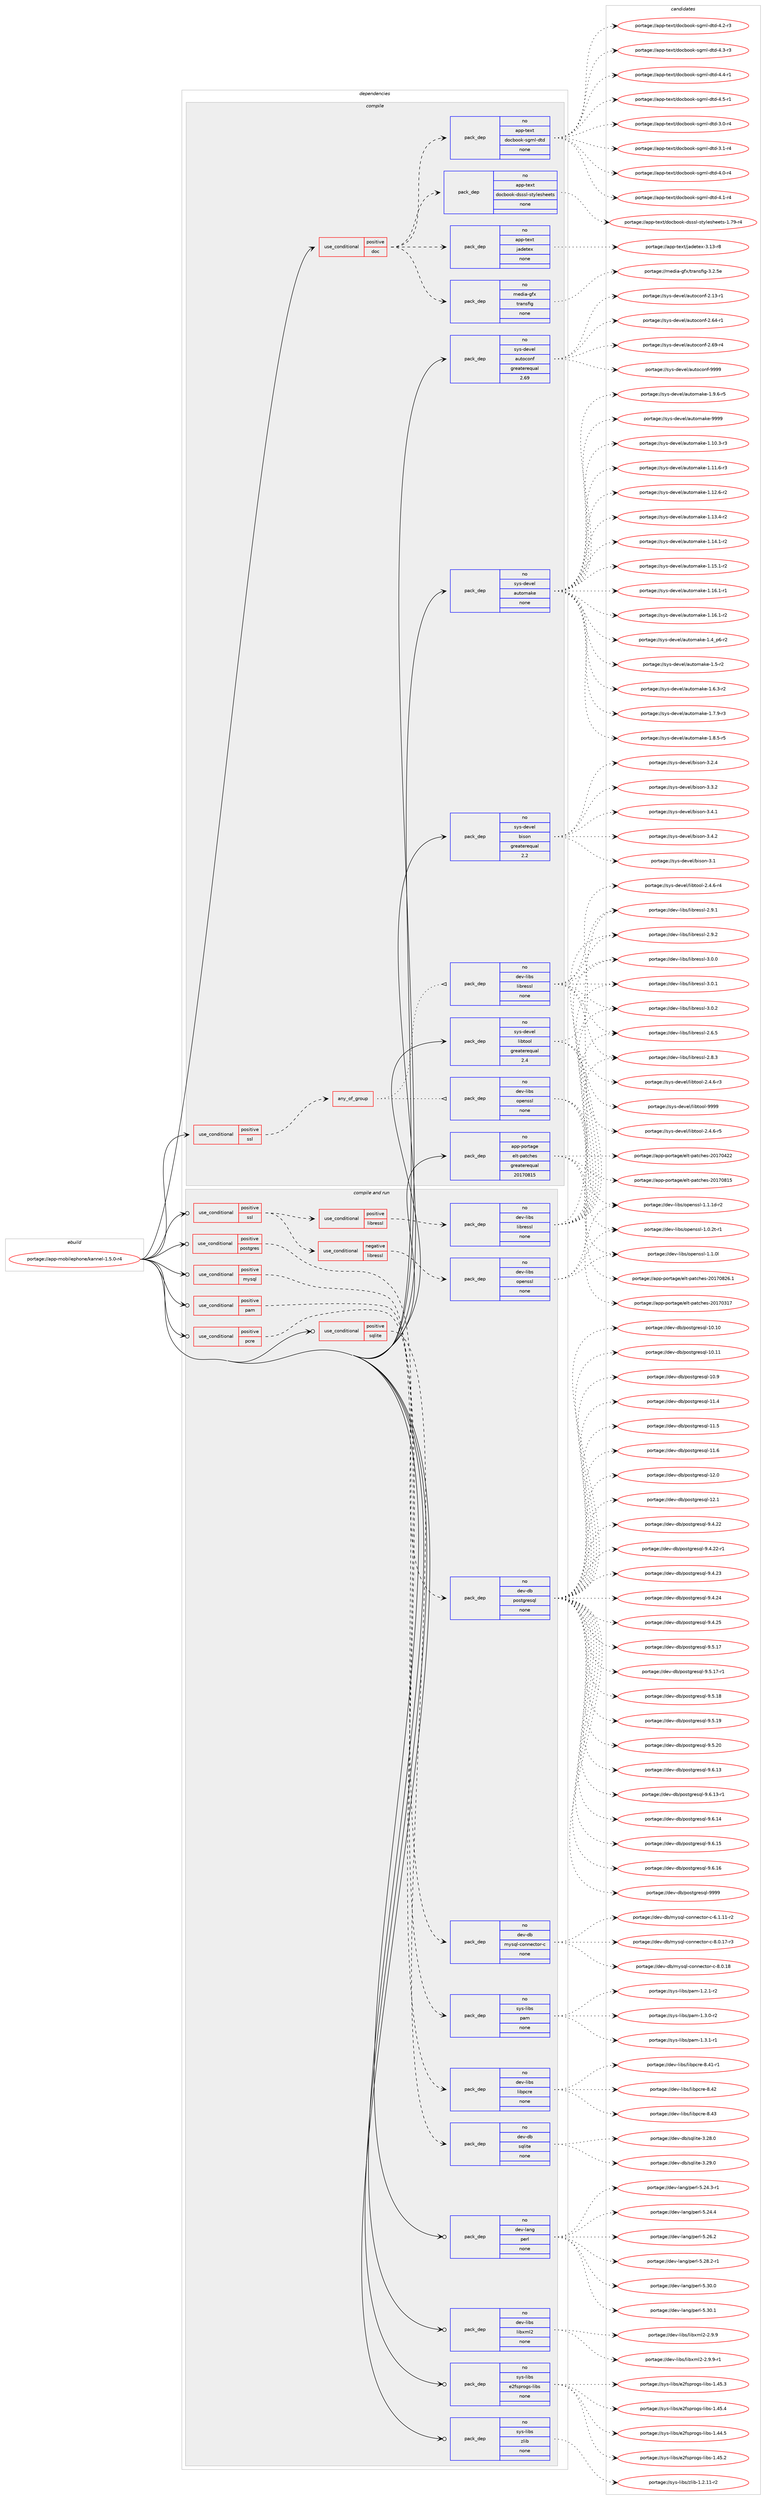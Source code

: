 digraph prolog {

# *************
# Graph options
# *************

newrank=true;
concentrate=true;
compound=true;
graph [rankdir=LR,fontname=Helvetica,fontsize=10,ranksep=1.5];#, ranksep=2.5, nodesep=0.2];
edge  [arrowhead=vee];
node  [fontname=Helvetica,fontsize=10];

# **********
# The ebuild
# **********

subgraph cluster_leftcol {
color=gray;
rank=same;
label=<<i>ebuild</i>>;
id [label="portage://app-mobilephone/kannel-1.5.0-r4", color=red, width=4, href="../app-mobilephone/kannel-1.5.0-r4.svg"];
}

# ****************
# The dependencies
# ****************

subgraph cluster_midcol {
color=gray;
label=<<i>dependencies</i>>;
subgraph cluster_compile {
fillcolor="#eeeeee";
style=filled;
label=<<i>compile</i>>;
subgraph cond9267 {
dependency37026 [label=<<TABLE BORDER="0" CELLBORDER="1" CELLSPACING="0" CELLPADDING="4"><TR><TD ROWSPAN="3" CELLPADDING="10">use_conditional</TD></TR><TR><TD>positive</TD></TR><TR><TD>doc</TD></TR></TABLE>>, shape=none, color=red];
subgraph pack27138 {
dependency37027 [label=<<TABLE BORDER="0" CELLBORDER="1" CELLSPACING="0" CELLPADDING="4" WIDTH="220"><TR><TD ROWSPAN="6" CELLPADDING="30">pack_dep</TD></TR><TR><TD WIDTH="110">no</TD></TR><TR><TD>media-gfx</TD></TR><TR><TD>transfig</TD></TR><TR><TD>none</TD></TR><TR><TD></TD></TR></TABLE>>, shape=none, color=blue];
}
dependency37026:e -> dependency37027:w [weight=20,style="dashed",arrowhead="vee"];
subgraph pack27139 {
dependency37028 [label=<<TABLE BORDER="0" CELLBORDER="1" CELLSPACING="0" CELLPADDING="4" WIDTH="220"><TR><TD ROWSPAN="6" CELLPADDING="30">pack_dep</TD></TR><TR><TD WIDTH="110">no</TD></TR><TR><TD>app-text</TD></TR><TR><TD>jadetex</TD></TR><TR><TD>none</TD></TR><TR><TD></TD></TR></TABLE>>, shape=none, color=blue];
}
dependency37026:e -> dependency37028:w [weight=20,style="dashed",arrowhead="vee"];
subgraph pack27140 {
dependency37029 [label=<<TABLE BORDER="0" CELLBORDER="1" CELLSPACING="0" CELLPADDING="4" WIDTH="220"><TR><TD ROWSPAN="6" CELLPADDING="30">pack_dep</TD></TR><TR><TD WIDTH="110">no</TD></TR><TR><TD>app-text</TD></TR><TR><TD>docbook-dsssl-stylesheets</TD></TR><TR><TD>none</TD></TR><TR><TD></TD></TR></TABLE>>, shape=none, color=blue];
}
dependency37026:e -> dependency37029:w [weight=20,style="dashed",arrowhead="vee"];
subgraph pack27141 {
dependency37030 [label=<<TABLE BORDER="0" CELLBORDER="1" CELLSPACING="0" CELLPADDING="4" WIDTH="220"><TR><TD ROWSPAN="6" CELLPADDING="30">pack_dep</TD></TR><TR><TD WIDTH="110">no</TD></TR><TR><TD>app-text</TD></TR><TR><TD>docbook-sgml-dtd</TD></TR><TR><TD>none</TD></TR><TR><TD></TD></TR></TABLE>>, shape=none, color=blue];
}
dependency37026:e -> dependency37030:w [weight=20,style="dashed",arrowhead="vee"];
}
id:e -> dependency37026:w [weight=20,style="solid",arrowhead="vee"];
subgraph cond9268 {
dependency37031 [label=<<TABLE BORDER="0" CELLBORDER="1" CELLSPACING="0" CELLPADDING="4"><TR><TD ROWSPAN="3" CELLPADDING="10">use_conditional</TD></TR><TR><TD>positive</TD></TR><TR><TD>ssl</TD></TR></TABLE>>, shape=none, color=red];
subgraph any605 {
dependency37032 [label=<<TABLE BORDER="0" CELLBORDER="1" CELLSPACING="0" CELLPADDING="4"><TR><TD CELLPADDING="10">any_of_group</TD></TR></TABLE>>, shape=none, color=red];subgraph pack27142 {
dependency37033 [label=<<TABLE BORDER="0" CELLBORDER="1" CELLSPACING="0" CELLPADDING="4" WIDTH="220"><TR><TD ROWSPAN="6" CELLPADDING="30">pack_dep</TD></TR><TR><TD WIDTH="110">no</TD></TR><TR><TD>dev-libs</TD></TR><TR><TD>openssl</TD></TR><TR><TD>none</TD></TR><TR><TD></TD></TR></TABLE>>, shape=none, color=blue];
}
dependency37032:e -> dependency37033:w [weight=20,style="dotted",arrowhead="oinv"];
subgraph pack27143 {
dependency37034 [label=<<TABLE BORDER="0" CELLBORDER="1" CELLSPACING="0" CELLPADDING="4" WIDTH="220"><TR><TD ROWSPAN="6" CELLPADDING="30">pack_dep</TD></TR><TR><TD WIDTH="110">no</TD></TR><TR><TD>dev-libs</TD></TR><TR><TD>libressl</TD></TR><TR><TD>none</TD></TR><TR><TD></TD></TR></TABLE>>, shape=none, color=blue];
}
dependency37032:e -> dependency37034:w [weight=20,style="dotted",arrowhead="oinv"];
}
dependency37031:e -> dependency37032:w [weight=20,style="dashed",arrowhead="vee"];
}
id:e -> dependency37031:w [weight=20,style="solid",arrowhead="vee"];
subgraph pack27144 {
dependency37035 [label=<<TABLE BORDER="0" CELLBORDER="1" CELLSPACING="0" CELLPADDING="4" WIDTH="220"><TR><TD ROWSPAN="6" CELLPADDING="30">pack_dep</TD></TR><TR><TD WIDTH="110">no</TD></TR><TR><TD>app-portage</TD></TR><TR><TD>elt-patches</TD></TR><TR><TD>greaterequal</TD></TR><TR><TD>20170815</TD></TR></TABLE>>, shape=none, color=blue];
}
id:e -> dependency37035:w [weight=20,style="solid",arrowhead="vee"];
subgraph pack27145 {
dependency37036 [label=<<TABLE BORDER="0" CELLBORDER="1" CELLSPACING="0" CELLPADDING="4" WIDTH="220"><TR><TD ROWSPAN="6" CELLPADDING="30">pack_dep</TD></TR><TR><TD WIDTH="110">no</TD></TR><TR><TD>sys-devel</TD></TR><TR><TD>autoconf</TD></TR><TR><TD>greaterequal</TD></TR><TR><TD>2.69</TD></TR></TABLE>>, shape=none, color=blue];
}
id:e -> dependency37036:w [weight=20,style="solid",arrowhead="vee"];
subgraph pack27146 {
dependency37037 [label=<<TABLE BORDER="0" CELLBORDER="1" CELLSPACING="0" CELLPADDING="4" WIDTH="220"><TR><TD ROWSPAN="6" CELLPADDING="30">pack_dep</TD></TR><TR><TD WIDTH="110">no</TD></TR><TR><TD>sys-devel</TD></TR><TR><TD>automake</TD></TR><TR><TD>none</TD></TR><TR><TD></TD></TR></TABLE>>, shape=none, color=blue];
}
id:e -> dependency37037:w [weight=20,style="solid",arrowhead="vee"];
subgraph pack27147 {
dependency37038 [label=<<TABLE BORDER="0" CELLBORDER="1" CELLSPACING="0" CELLPADDING="4" WIDTH="220"><TR><TD ROWSPAN="6" CELLPADDING="30">pack_dep</TD></TR><TR><TD WIDTH="110">no</TD></TR><TR><TD>sys-devel</TD></TR><TR><TD>bison</TD></TR><TR><TD>greaterequal</TD></TR><TR><TD>2.2</TD></TR></TABLE>>, shape=none, color=blue];
}
id:e -> dependency37038:w [weight=20,style="solid",arrowhead="vee"];
subgraph pack27148 {
dependency37039 [label=<<TABLE BORDER="0" CELLBORDER="1" CELLSPACING="0" CELLPADDING="4" WIDTH="220"><TR><TD ROWSPAN="6" CELLPADDING="30">pack_dep</TD></TR><TR><TD WIDTH="110">no</TD></TR><TR><TD>sys-devel</TD></TR><TR><TD>libtool</TD></TR><TR><TD>greaterequal</TD></TR><TR><TD>2.4</TD></TR></TABLE>>, shape=none, color=blue];
}
id:e -> dependency37039:w [weight=20,style="solid",arrowhead="vee"];
}
subgraph cluster_compileandrun {
fillcolor="#eeeeee";
style=filled;
label=<<i>compile and run</i>>;
subgraph cond9269 {
dependency37040 [label=<<TABLE BORDER="0" CELLBORDER="1" CELLSPACING="0" CELLPADDING="4"><TR><TD ROWSPAN="3" CELLPADDING="10">use_conditional</TD></TR><TR><TD>positive</TD></TR><TR><TD>mysql</TD></TR></TABLE>>, shape=none, color=red];
subgraph pack27149 {
dependency37041 [label=<<TABLE BORDER="0" CELLBORDER="1" CELLSPACING="0" CELLPADDING="4" WIDTH="220"><TR><TD ROWSPAN="6" CELLPADDING="30">pack_dep</TD></TR><TR><TD WIDTH="110">no</TD></TR><TR><TD>dev-db</TD></TR><TR><TD>mysql-connector-c</TD></TR><TR><TD>none</TD></TR><TR><TD></TD></TR></TABLE>>, shape=none, color=blue];
}
dependency37040:e -> dependency37041:w [weight=20,style="dashed",arrowhead="vee"];
}
id:e -> dependency37040:w [weight=20,style="solid",arrowhead="odotvee"];
subgraph cond9270 {
dependency37042 [label=<<TABLE BORDER="0" CELLBORDER="1" CELLSPACING="0" CELLPADDING="4"><TR><TD ROWSPAN="3" CELLPADDING="10">use_conditional</TD></TR><TR><TD>positive</TD></TR><TR><TD>pam</TD></TR></TABLE>>, shape=none, color=red];
subgraph pack27150 {
dependency37043 [label=<<TABLE BORDER="0" CELLBORDER="1" CELLSPACING="0" CELLPADDING="4" WIDTH="220"><TR><TD ROWSPAN="6" CELLPADDING="30">pack_dep</TD></TR><TR><TD WIDTH="110">no</TD></TR><TR><TD>sys-libs</TD></TR><TR><TD>pam</TD></TR><TR><TD>none</TD></TR><TR><TD></TD></TR></TABLE>>, shape=none, color=blue];
}
dependency37042:e -> dependency37043:w [weight=20,style="dashed",arrowhead="vee"];
}
id:e -> dependency37042:w [weight=20,style="solid",arrowhead="odotvee"];
subgraph cond9271 {
dependency37044 [label=<<TABLE BORDER="0" CELLBORDER="1" CELLSPACING="0" CELLPADDING="4"><TR><TD ROWSPAN="3" CELLPADDING="10">use_conditional</TD></TR><TR><TD>positive</TD></TR><TR><TD>pcre</TD></TR></TABLE>>, shape=none, color=red];
subgraph pack27151 {
dependency37045 [label=<<TABLE BORDER="0" CELLBORDER="1" CELLSPACING="0" CELLPADDING="4" WIDTH="220"><TR><TD ROWSPAN="6" CELLPADDING="30">pack_dep</TD></TR><TR><TD WIDTH="110">no</TD></TR><TR><TD>dev-libs</TD></TR><TR><TD>libpcre</TD></TR><TR><TD>none</TD></TR><TR><TD></TD></TR></TABLE>>, shape=none, color=blue];
}
dependency37044:e -> dependency37045:w [weight=20,style="dashed",arrowhead="vee"];
}
id:e -> dependency37044:w [weight=20,style="solid",arrowhead="odotvee"];
subgraph cond9272 {
dependency37046 [label=<<TABLE BORDER="0" CELLBORDER="1" CELLSPACING="0" CELLPADDING="4"><TR><TD ROWSPAN="3" CELLPADDING="10">use_conditional</TD></TR><TR><TD>positive</TD></TR><TR><TD>postgres</TD></TR></TABLE>>, shape=none, color=red];
subgraph pack27152 {
dependency37047 [label=<<TABLE BORDER="0" CELLBORDER="1" CELLSPACING="0" CELLPADDING="4" WIDTH="220"><TR><TD ROWSPAN="6" CELLPADDING="30">pack_dep</TD></TR><TR><TD WIDTH="110">no</TD></TR><TR><TD>dev-db</TD></TR><TR><TD>postgresql</TD></TR><TR><TD>none</TD></TR><TR><TD></TD></TR></TABLE>>, shape=none, color=blue];
}
dependency37046:e -> dependency37047:w [weight=20,style="dashed",arrowhead="vee"];
}
id:e -> dependency37046:w [weight=20,style="solid",arrowhead="odotvee"];
subgraph cond9273 {
dependency37048 [label=<<TABLE BORDER="0" CELLBORDER="1" CELLSPACING="0" CELLPADDING="4"><TR><TD ROWSPAN="3" CELLPADDING="10">use_conditional</TD></TR><TR><TD>positive</TD></TR><TR><TD>sqlite</TD></TR></TABLE>>, shape=none, color=red];
subgraph pack27153 {
dependency37049 [label=<<TABLE BORDER="0" CELLBORDER="1" CELLSPACING="0" CELLPADDING="4" WIDTH="220"><TR><TD ROWSPAN="6" CELLPADDING="30">pack_dep</TD></TR><TR><TD WIDTH="110">no</TD></TR><TR><TD>dev-db</TD></TR><TR><TD>sqlite</TD></TR><TR><TD>none</TD></TR><TR><TD></TD></TR></TABLE>>, shape=none, color=blue];
}
dependency37048:e -> dependency37049:w [weight=20,style="dashed",arrowhead="vee"];
}
id:e -> dependency37048:w [weight=20,style="solid",arrowhead="odotvee"];
subgraph cond9274 {
dependency37050 [label=<<TABLE BORDER="0" CELLBORDER="1" CELLSPACING="0" CELLPADDING="4"><TR><TD ROWSPAN="3" CELLPADDING="10">use_conditional</TD></TR><TR><TD>positive</TD></TR><TR><TD>ssl</TD></TR></TABLE>>, shape=none, color=red];
subgraph cond9275 {
dependency37051 [label=<<TABLE BORDER="0" CELLBORDER="1" CELLSPACING="0" CELLPADDING="4"><TR><TD ROWSPAN="3" CELLPADDING="10">use_conditional</TD></TR><TR><TD>positive</TD></TR><TR><TD>libressl</TD></TR></TABLE>>, shape=none, color=red];
subgraph pack27154 {
dependency37052 [label=<<TABLE BORDER="0" CELLBORDER="1" CELLSPACING="0" CELLPADDING="4" WIDTH="220"><TR><TD ROWSPAN="6" CELLPADDING="30">pack_dep</TD></TR><TR><TD WIDTH="110">no</TD></TR><TR><TD>dev-libs</TD></TR><TR><TD>libressl</TD></TR><TR><TD>none</TD></TR><TR><TD></TD></TR></TABLE>>, shape=none, color=blue];
}
dependency37051:e -> dependency37052:w [weight=20,style="dashed",arrowhead="vee"];
}
dependency37050:e -> dependency37051:w [weight=20,style="dashed",arrowhead="vee"];
subgraph cond9276 {
dependency37053 [label=<<TABLE BORDER="0" CELLBORDER="1" CELLSPACING="0" CELLPADDING="4"><TR><TD ROWSPAN="3" CELLPADDING="10">use_conditional</TD></TR><TR><TD>negative</TD></TR><TR><TD>libressl</TD></TR></TABLE>>, shape=none, color=red];
subgraph pack27155 {
dependency37054 [label=<<TABLE BORDER="0" CELLBORDER="1" CELLSPACING="0" CELLPADDING="4" WIDTH="220"><TR><TD ROWSPAN="6" CELLPADDING="30">pack_dep</TD></TR><TR><TD WIDTH="110">no</TD></TR><TR><TD>dev-libs</TD></TR><TR><TD>openssl</TD></TR><TR><TD>none</TD></TR><TR><TD></TD></TR></TABLE>>, shape=none, color=blue];
}
dependency37053:e -> dependency37054:w [weight=20,style="dashed",arrowhead="vee"];
}
dependency37050:e -> dependency37053:w [weight=20,style="dashed",arrowhead="vee"];
}
id:e -> dependency37050:w [weight=20,style="solid",arrowhead="odotvee"];
subgraph pack27156 {
dependency37055 [label=<<TABLE BORDER="0" CELLBORDER="1" CELLSPACING="0" CELLPADDING="4" WIDTH="220"><TR><TD ROWSPAN="6" CELLPADDING="30">pack_dep</TD></TR><TR><TD WIDTH="110">no</TD></TR><TR><TD>dev-lang</TD></TR><TR><TD>perl</TD></TR><TR><TD>none</TD></TR><TR><TD></TD></TR></TABLE>>, shape=none, color=blue];
}
id:e -> dependency37055:w [weight=20,style="solid",arrowhead="odotvee"];
subgraph pack27157 {
dependency37056 [label=<<TABLE BORDER="0" CELLBORDER="1" CELLSPACING="0" CELLPADDING="4" WIDTH="220"><TR><TD ROWSPAN="6" CELLPADDING="30">pack_dep</TD></TR><TR><TD WIDTH="110">no</TD></TR><TR><TD>dev-libs</TD></TR><TR><TD>libxml2</TD></TR><TR><TD>none</TD></TR><TR><TD></TD></TR></TABLE>>, shape=none, color=blue];
}
id:e -> dependency37056:w [weight=20,style="solid",arrowhead="odotvee"];
subgraph pack27158 {
dependency37057 [label=<<TABLE BORDER="0" CELLBORDER="1" CELLSPACING="0" CELLPADDING="4" WIDTH="220"><TR><TD ROWSPAN="6" CELLPADDING="30">pack_dep</TD></TR><TR><TD WIDTH="110">no</TD></TR><TR><TD>sys-libs</TD></TR><TR><TD>e2fsprogs-libs</TD></TR><TR><TD>none</TD></TR><TR><TD></TD></TR></TABLE>>, shape=none, color=blue];
}
id:e -> dependency37057:w [weight=20,style="solid",arrowhead="odotvee"];
subgraph pack27159 {
dependency37058 [label=<<TABLE BORDER="0" CELLBORDER="1" CELLSPACING="0" CELLPADDING="4" WIDTH="220"><TR><TD ROWSPAN="6" CELLPADDING="30">pack_dep</TD></TR><TR><TD WIDTH="110">no</TD></TR><TR><TD>sys-libs</TD></TR><TR><TD>zlib</TD></TR><TR><TD>none</TD></TR><TR><TD></TD></TR></TABLE>>, shape=none, color=blue];
}
id:e -> dependency37058:w [weight=20,style="solid",arrowhead="odotvee"];
}
subgraph cluster_run {
fillcolor="#eeeeee";
style=filled;
label=<<i>run</i>>;
}
}

# **************
# The candidates
# **************

subgraph cluster_choices {
rank=same;
color=gray;
label=<<i>candidates</i>>;

subgraph choice27138 {
color=black;
nodesep=1;
choiceportage10910110010597451031021204711611497110115102105103455146504653101 [label="portage://media-gfx/transfig-3.2.5e", color=red, width=4,href="../media-gfx/transfig-3.2.5e.svg"];
dependency37027:e -> choiceportage10910110010597451031021204711611497110115102105103455146504653101:w [style=dotted,weight="100"];
}
subgraph choice27139 {
color=black;
nodesep=1;
choiceportage9711211245116101120116471069710010111610112045514649514511456 [label="portage://app-text/jadetex-3.13-r8", color=red, width=4,href="../app-text/jadetex-3.13-r8.svg"];
dependency37028:e -> choiceportage9711211245116101120116471069710010111610112045514649514511456:w [style=dotted,weight="100"];
}
subgraph choice27140 {
color=black;
nodesep=1;
choiceportage9711211245116101120116471001119998111111107451001151151151084511511612110810111510410110111611545494655574511452 [label="portage://app-text/docbook-dsssl-stylesheets-1.79-r4", color=red, width=4,href="../app-text/docbook-dsssl-stylesheets-1.79-r4.svg"];
dependency37029:e -> choiceportage9711211245116101120116471001119998111111107451001151151151084511511612110810111510410110111611545494655574511452:w [style=dotted,weight="100"];
}
subgraph choice27141 {
color=black;
nodesep=1;
choiceportage97112112451161011201164710011199981111111074511510310910845100116100455146484511452 [label="portage://app-text/docbook-sgml-dtd-3.0-r4", color=red, width=4,href="../app-text/docbook-sgml-dtd-3.0-r4.svg"];
choiceportage97112112451161011201164710011199981111111074511510310910845100116100455146494511452 [label="portage://app-text/docbook-sgml-dtd-3.1-r4", color=red, width=4,href="../app-text/docbook-sgml-dtd-3.1-r4.svg"];
choiceportage97112112451161011201164710011199981111111074511510310910845100116100455246484511452 [label="portage://app-text/docbook-sgml-dtd-4.0-r4", color=red, width=4,href="../app-text/docbook-sgml-dtd-4.0-r4.svg"];
choiceportage97112112451161011201164710011199981111111074511510310910845100116100455246494511452 [label="portage://app-text/docbook-sgml-dtd-4.1-r4", color=red, width=4,href="../app-text/docbook-sgml-dtd-4.1-r4.svg"];
choiceportage97112112451161011201164710011199981111111074511510310910845100116100455246504511451 [label="portage://app-text/docbook-sgml-dtd-4.2-r3", color=red, width=4,href="../app-text/docbook-sgml-dtd-4.2-r3.svg"];
choiceportage97112112451161011201164710011199981111111074511510310910845100116100455246514511451 [label="portage://app-text/docbook-sgml-dtd-4.3-r3", color=red, width=4,href="../app-text/docbook-sgml-dtd-4.3-r3.svg"];
choiceportage97112112451161011201164710011199981111111074511510310910845100116100455246524511449 [label="portage://app-text/docbook-sgml-dtd-4.4-r1", color=red, width=4,href="../app-text/docbook-sgml-dtd-4.4-r1.svg"];
choiceportage97112112451161011201164710011199981111111074511510310910845100116100455246534511449 [label="portage://app-text/docbook-sgml-dtd-4.5-r1", color=red, width=4,href="../app-text/docbook-sgml-dtd-4.5-r1.svg"];
dependency37030:e -> choiceportage97112112451161011201164710011199981111111074511510310910845100116100455146484511452:w [style=dotted,weight="100"];
dependency37030:e -> choiceportage97112112451161011201164710011199981111111074511510310910845100116100455146494511452:w [style=dotted,weight="100"];
dependency37030:e -> choiceportage97112112451161011201164710011199981111111074511510310910845100116100455246484511452:w [style=dotted,weight="100"];
dependency37030:e -> choiceportage97112112451161011201164710011199981111111074511510310910845100116100455246494511452:w [style=dotted,weight="100"];
dependency37030:e -> choiceportage97112112451161011201164710011199981111111074511510310910845100116100455246504511451:w [style=dotted,weight="100"];
dependency37030:e -> choiceportage97112112451161011201164710011199981111111074511510310910845100116100455246514511451:w [style=dotted,weight="100"];
dependency37030:e -> choiceportage97112112451161011201164710011199981111111074511510310910845100116100455246524511449:w [style=dotted,weight="100"];
dependency37030:e -> choiceportage97112112451161011201164710011199981111111074511510310910845100116100455246534511449:w [style=dotted,weight="100"];
}
subgraph choice27142 {
color=black;
nodesep=1;
choiceportage1001011184510810598115471111121011101151151084549464846501164511449 [label="portage://dev-libs/openssl-1.0.2t-r1", color=red, width=4,href="../dev-libs/openssl-1.0.2t-r1.svg"];
choiceportage100101118451081059811547111112101110115115108454946494648108 [label="portage://dev-libs/openssl-1.1.0l", color=red, width=4,href="../dev-libs/openssl-1.1.0l.svg"];
choiceportage1001011184510810598115471111121011101151151084549464946491004511450 [label="portage://dev-libs/openssl-1.1.1d-r2", color=red, width=4,href="../dev-libs/openssl-1.1.1d-r2.svg"];
dependency37033:e -> choiceportage1001011184510810598115471111121011101151151084549464846501164511449:w [style=dotted,weight="100"];
dependency37033:e -> choiceportage100101118451081059811547111112101110115115108454946494648108:w [style=dotted,weight="100"];
dependency37033:e -> choiceportage1001011184510810598115471111121011101151151084549464946491004511450:w [style=dotted,weight="100"];
}
subgraph choice27143 {
color=black;
nodesep=1;
choiceportage10010111845108105981154710810598114101115115108455046544653 [label="portage://dev-libs/libressl-2.6.5", color=red, width=4,href="../dev-libs/libressl-2.6.5.svg"];
choiceportage10010111845108105981154710810598114101115115108455046564651 [label="portage://dev-libs/libressl-2.8.3", color=red, width=4,href="../dev-libs/libressl-2.8.3.svg"];
choiceportage10010111845108105981154710810598114101115115108455046574649 [label="portage://dev-libs/libressl-2.9.1", color=red, width=4,href="../dev-libs/libressl-2.9.1.svg"];
choiceportage10010111845108105981154710810598114101115115108455046574650 [label="portage://dev-libs/libressl-2.9.2", color=red, width=4,href="../dev-libs/libressl-2.9.2.svg"];
choiceportage10010111845108105981154710810598114101115115108455146484648 [label="portage://dev-libs/libressl-3.0.0", color=red, width=4,href="../dev-libs/libressl-3.0.0.svg"];
choiceportage10010111845108105981154710810598114101115115108455146484649 [label="portage://dev-libs/libressl-3.0.1", color=red, width=4,href="../dev-libs/libressl-3.0.1.svg"];
choiceportage10010111845108105981154710810598114101115115108455146484650 [label="portage://dev-libs/libressl-3.0.2", color=red, width=4,href="../dev-libs/libressl-3.0.2.svg"];
dependency37034:e -> choiceportage10010111845108105981154710810598114101115115108455046544653:w [style=dotted,weight="100"];
dependency37034:e -> choiceportage10010111845108105981154710810598114101115115108455046564651:w [style=dotted,weight="100"];
dependency37034:e -> choiceportage10010111845108105981154710810598114101115115108455046574649:w [style=dotted,weight="100"];
dependency37034:e -> choiceportage10010111845108105981154710810598114101115115108455046574650:w [style=dotted,weight="100"];
dependency37034:e -> choiceportage10010111845108105981154710810598114101115115108455146484648:w [style=dotted,weight="100"];
dependency37034:e -> choiceportage10010111845108105981154710810598114101115115108455146484649:w [style=dotted,weight="100"];
dependency37034:e -> choiceportage10010111845108105981154710810598114101115115108455146484650:w [style=dotted,weight="100"];
}
subgraph choice27144 {
color=black;
nodesep=1;
choiceportage97112112451121111141169710310147101108116451129711699104101115455048495548514955 [label="portage://app-portage/elt-patches-20170317", color=red, width=4,href="../app-portage/elt-patches-20170317.svg"];
choiceportage97112112451121111141169710310147101108116451129711699104101115455048495548525050 [label="portage://app-portage/elt-patches-20170422", color=red, width=4,href="../app-portage/elt-patches-20170422.svg"];
choiceportage97112112451121111141169710310147101108116451129711699104101115455048495548564953 [label="portage://app-portage/elt-patches-20170815", color=red, width=4,href="../app-portage/elt-patches-20170815.svg"];
choiceportage971121124511211111411697103101471011081164511297116991041011154550484955485650544649 [label="portage://app-portage/elt-patches-20170826.1", color=red, width=4,href="../app-portage/elt-patches-20170826.1.svg"];
dependency37035:e -> choiceportage97112112451121111141169710310147101108116451129711699104101115455048495548514955:w [style=dotted,weight="100"];
dependency37035:e -> choiceportage97112112451121111141169710310147101108116451129711699104101115455048495548525050:w [style=dotted,weight="100"];
dependency37035:e -> choiceportage97112112451121111141169710310147101108116451129711699104101115455048495548564953:w [style=dotted,weight="100"];
dependency37035:e -> choiceportage971121124511211111411697103101471011081164511297116991041011154550484955485650544649:w [style=dotted,weight="100"];
}
subgraph choice27145 {
color=black;
nodesep=1;
choiceportage1151211154510010111810110847971171161119911111010245504649514511449 [label="portage://sys-devel/autoconf-2.13-r1", color=red, width=4,href="../sys-devel/autoconf-2.13-r1.svg"];
choiceportage1151211154510010111810110847971171161119911111010245504654524511449 [label="portage://sys-devel/autoconf-2.64-r1", color=red, width=4,href="../sys-devel/autoconf-2.64-r1.svg"];
choiceportage1151211154510010111810110847971171161119911111010245504654574511452 [label="portage://sys-devel/autoconf-2.69-r4", color=red, width=4,href="../sys-devel/autoconf-2.69-r4.svg"];
choiceportage115121115451001011181011084797117116111991111101024557575757 [label="portage://sys-devel/autoconf-9999", color=red, width=4,href="../sys-devel/autoconf-9999.svg"];
dependency37036:e -> choiceportage1151211154510010111810110847971171161119911111010245504649514511449:w [style=dotted,weight="100"];
dependency37036:e -> choiceportage1151211154510010111810110847971171161119911111010245504654524511449:w [style=dotted,weight="100"];
dependency37036:e -> choiceportage1151211154510010111810110847971171161119911111010245504654574511452:w [style=dotted,weight="100"];
dependency37036:e -> choiceportage115121115451001011181011084797117116111991111101024557575757:w [style=dotted,weight="100"];
}
subgraph choice27146 {
color=black;
nodesep=1;
choiceportage11512111545100101118101108479711711611110997107101454946494846514511451 [label="portage://sys-devel/automake-1.10.3-r3", color=red, width=4,href="../sys-devel/automake-1.10.3-r3.svg"];
choiceportage11512111545100101118101108479711711611110997107101454946494946544511451 [label="portage://sys-devel/automake-1.11.6-r3", color=red, width=4,href="../sys-devel/automake-1.11.6-r3.svg"];
choiceportage11512111545100101118101108479711711611110997107101454946495046544511450 [label="portage://sys-devel/automake-1.12.6-r2", color=red, width=4,href="../sys-devel/automake-1.12.6-r2.svg"];
choiceportage11512111545100101118101108479711711611110997107101454946495146524511450 [label="portage://sys-devel/automake-1.13.4-r2", color=red, width=4,href="../sys-devel/automake-1.13.4-r2.svg"];
choiceportage11512111545100101118101108479711711611110997107101454946495246494511450 [label="portage://sys-devel/automake-1.14.1-r2", color=red, width=4,href="../sys-devel/automake-1.14.1-r2.svg"];
choiceportage11512111545100101118101108479711711611110997107101454946495346494511450 [label="portage://sys-devel/automake-1.15.1-r2", color=red, width=4,href="../sys-devel/automake-1.15.1-r2.svg"];
choiceportage11512111545100101118101108479711711611110997107101454946495446494511449 [label="portage://sys-devel/automake-1.16.1-r1", color=red, width=4,href="../sys-devel/automake-1.16.1-r1.svg"];
choiceportage11512111545100101118101108479711711611110997107101454946495446494511450 [label="portage://sys-devel/automake-1.16.1-r2", color=red, width=4,href="../sys-devel/automake-1.16.1-r2.svg"];
choiceportage115121115451001011181011084797117116111109971071014549465295112544511450 [label="portage://sys-devel/automake-1.4_p6-r2", color=red, width=4,href="../sys-devel/automake-1.4_p6-r2.svg"];
choiceportage11512111545100101118101108479711711611110997107101454946534511450 [label="portage://sys-devel/automake-1.5-r2", color=red, width=4,href="../sys-devel/automake-1.5-r2.svg"];
choiceportage115121115451001011181011084797117116111109971071014549465446514511450 [label="portage://sys-devel/automake-1.6.3-r2", color=red, width=4,href="../sys-devel/automake-1.6.3-r2.svg"];
choiceportage115121115451001011181011084797117116111109971071014549465546574511451 [label="portage://sys-devel/automake-1.7.9-r3", color=red, width=4,href="../sys-devel/automake-1.7.9-r3.svg"];
choiceportage115121115451001011181011084797117116111109971071014549465646534511453 [label="portage://sys-devel/automake-1.8.5-r5", color=red, width=4,href="../sys-devel/automake-1.8.5-r5.svg"];
choiceportage115121115451001011181011084797117116111109971071014549465746544511453 [label="portage://sys-devel/automake-1.9.6-r5", color=red, width=4,href="../sys-devel/automake-1.9.6-r5.svg"];
choiceportage115121115451001011181011084797117116111109971071014557575757 [label="portage://sys-devel/automake-9999", color=red, width=4,href="../sys-devel/automake-9999.svg"];
dependency37037:e -> choiceportage11512111545100101118101108479711711611110997107101454946494846514511451:w [style=dotted,weight="100"];
dependency37037:e -> choiceportage11512111545100101118101108479711711611110997107101454946494946544511451:w [style=dotted,weight="100"];
dependency37037:e -> choiceportage11512111545100101118101108479711711611110997107101454946495046544511450:w [style=dotted,weight="100"];
dependency37037:e -> choiceportage11512111545100101118101108479711711611110997107101454946495146524511450:w [style=dotted,weight="100"];
dependency37037:e -> choiceportage11512111545100101118101108479711711611110997107101454946495246494511450:w [style=dotted,weight="100"];
dependency37037:e -> choiceportage11512111545100101118101108479711711611110997107101454946495346494511450:w [style=dotted,weight="100"];
dependency37037:e -> choiceportage11512111545100101118101108479711711611110997107101454946495446494511449:w [style=dotted,weight="100"];
dependency37037:e -> choiceportage11512111545100101118101108479711711611110997107101454946495446494511450:w [style=dotted,weight="100"];
dependency37037:e -> choiceportage115121115451001011181011084797117116111109971071014549465295112544511450:w [style=dotted,weight="100"];
dependency37037:e -> choiceportage11512111545100101118101108479711711611110997107101454946534511450:w [style=dotted,weight="100"];
dependency37037:e -> choiceportage115121115451001011181011084797117116111109971071014549465446514511450:w [style=dotted,weight="100"];
dependency37037:e -> choiceportage115121115451001011181011084797117116111109971071014549465546574511451:w [style=dotted,weight="100"];
dependency37037:e -> choiceportage115121115451001011181011084797117116111109971071014549465646534511453:w [style=dotted,weight="100"];
dependency37037:e -> choiceportage115121115451001011181011084797117116111109971071014549465746544511453:w [style=dotted,weight="100"];
dependency37037:e -> choiceportage115121115451001011181011084797117116111109971071014557575757:w [style=dotted,weight="100"];
}
subgraph choice27147 {
color=black;
nodesep=1;
choiceportage11512111545100101118101108479810511511111045514649 [label="portage://sys-devel/bison-3.1", color=red, width=4,href="../sys-devel/bison-3.1.svg"];
choiceportage115121115451001011181011084798105115111110455146504652 [label="portage://sys-devel/bison-3.2.4", color=red, width=4,href="../sys-devel/bison-3.2.4.svg"];
choiceportage115121115451001011181011084798105115111110455146514650 [label="portage://sys-devel/bison-3.3.2", color=red, width=4,href="../sys-devel/bison-3.3.2.svg"];
choiceportage115121115451001011181011084798105115111110455146524649 [label="portage://sys-devel/bison-3.4.1", color=red, width=4,href="../sys-devel/bison-3.4.1.svg"];
choiceportage115121115451001011181011084798105115111110455146524650 [label="portage://sys-devel/bison-3.4.2", color=red, width=4,href="../sys-devel/bison-3.4.2.svg"];
dependency37038:e -> choiceportage11512111545100101118101108479810511511111045514649:w [style=dotted,weight="100"];
dependency37038:e -> choiceportage115121115451001011181011084798105115111110455146504652:w [style=dotted,weight="100"];
dependency37038:e -> choiceportage115121115451001011181011084798105115111110455146514650:w [style=dotted,weight="100"];
dependency37038:e -> choiceportage115121115451001011181011084798105115111110455146524649:w [style=dotted,weight="100"];
dependency37038:e -> choiceportage115121115451001011181011084798105115111110455146524650:w [style=dotted,weight="100"];
}
subgraph choice27148 {
color=black;
nodesep=1;
choiceportage1151211154510010111810110847108105981161111111084550465246544511451 [label="portage://sys-devel/libtool-2.4.6-r3", color=red, width=4,href="../sys-devel/libtool-2.4.6-r3.svg"];
choiceportage1151211154510010111810110847108105981161111111084550465246544511452 [label="portage://sys-devel/libtool-2.4.6-r4", color=red, width=4,href="../sys-devel/libtool-2.4.6-r4.svg"];
choiceportage1151211154510010111810110847108105981161111111084550465246544511453 [label="portage://sys-devel/libtool-2.4.6-r5", color=red, width=4,href="../sys-devel/libtool-2.4.6-r5.svg"];
choiceportage1151211154510010111810110847108105981161111111084557575757 [label="portage://sys-devel/libtool-9999", color=red, width=4,href="../sys-devel/libtool-9999.svg"];
dependency37039:e -> choiceportage1151211154510010111810110847108105981161111111084550465246544511451:w [style=dotted,weight="100"];
dependency37039:e -> choiceportage1151211154510010111810110847108105981161111111084550465246544511452:w [style=dotted,weight="100"];
dependency37039:e -> choiceportage1151211154510010111810110847108105981161111111084550465246544511453:w [style=dotted,weight="100"];
dependency37039:e -> choiceportage1151211154510010111810110847108105981161111111084557575757:w [style=dotted,weight="100"];
}
subgraph choice27149 {
color=black;
nodesep=1;
choiceportage1001011184510098471091211151131084599111110110101991161111144599455446494649494511450 [label="portage://dev-db/mysql-connector-c-6.1.11-r2", color=red, width=4,href="../dev-db/mysql-connector-c-6.1.11-r2.svg"];
choiceportage1001011184510098471091211151131084599111110110101991161111144599455646484649554511451 [label="portage://dev-db/mysql-connector-c-8.0.17-r3", color=red, width=4,href="../dev-db/mysql-connector-c-8.0.17-r3.svg"];
choiceportage100101118451009847109121115113108459911111011010199116111114459945564648464956 [label="portage://dev-db/mysql-connector-c-8.0.18", color=red, width=4,href="../dev-db/mysql-connector-c-8.0.18.svg"];
dependency37041:e -> choiceportage1001011184510098471091211151131084599111110110101991161111144599455446494649494511450:w [style=dotted,weight="100"];
dependency37041:e -> choiceportage1001011184510098471091211151131084599111110110101991161111144599455646484649554511451:w [style=dotted,weight="100"];
dependency37041:e -> choiceportage100101118451009847109121115113108459911111011010199116111114459945564648464956:w [style=dotted,weight="100"];
}
subgraph choice27150 {
color=black;
nodesep=1;
choiceportage115121115451081059811547112971094549465046494511450 [label="portage://sys-libs/pam-1.2.1-r2", color=red, width=4,href="../sys-libs/pam-1.2.1-r2.svg"];
choiceportage115121115451081059811547112971094549465146484511450 [label="portage://sys-libs/pam-1.3.0-r2", color=red, width=4,href="../sys-libs/pam-1.3.0-r2.svg"];
choiceportage115121115451081059811547112971094549465146494511449 [label="portage://sys-libs/pam-1.3.1-r1", color=red, width=4,href="../sys-libs/pam-1.3.1-r1.svg"];
dependency37043:e -> choiceportage115121115451081059811547112971094549465046494511450:w [style=dotted,weight="100"];
dependency37043:e -> choiceportage115121115451081059811547112971094549465146484511450:w [style=dotted,weight="100"];
dependency37043:e -> choiceportage115121115451081059811547112971094549465146494511449:w [style=dotted,weight="100"];
}
subgraph choice27151 {
color=black;
nodesep=1;
choiceportage100101118451081059811547108105981129911410145564652494511449 [label="portage://dev-libs/libpcre-8.41-r1", color=red, width=4,href="../dev-libs/libpcre-8.41-r1.svg"];
choiceportage10010111845108105981154710810598112991141014556465250 [label="portage://dev-libs/libpcre-8.42", color=red, width=4,href="../dev-libs/libpcre-8.42.svg"];
choiceportage10010111845108105981154710810598112991141014556465251 [label="portage://dev-libs/libpcre-8.43", color=red, width=4,href="../dev-libs/libpcre-8.43.svg"];
dependency37045:e -> choiceportage100101118451081059811547108105981129911410145564652494511449:w [style=dotted,weight="100"];
dependency37045:e -> choiceportage10010111845108105981154710810598112991141014556465250:w [style=dotted,weight="100"];
dependency37045:e -> choiceportage10010111845108105981154710810598112991141014556465251:w [style=dotted,weight="100"];
}
subgraph choice27152 {
color=black;
nodesep=1;
choiceportage100101118451009847112111115116103114101115113108454948464948 [label="portage://dev-db/postgresql-10.10", color=red, width=4,href="../dev-db/postgresql-10.10.svg"];
choiceportage100101118451009847112111115116103114101115113108454948464949 [label="portage://dev-db/postgresql-10.11", color=red, width=4,href="../dev-db/postgresql-10.11.svg"];
choiceportage1001011184510098471121111151161031141011151131084549484657 [label="portage://dev-db/postgresql-10.9", color=red, width=4,href="../dev-db/postgresql-10.9.svg"];
choiceportage1001011184510098471121111151161031141011151131084549494652 [label="portage://dev-db/postgresql-11.4", color=red, width=4,href="../dev-db/postgresql-11.4.svg"];
choiceportage1001011184510098471121111151161031141011151131084549494653 [label="portage://dev-db/postgresql-11.5", color=red, width=4,href="../dev-db/postgresql-11.5.svg"];
choiceportage1001011184510098471121111151161031141011151131084549494654 [label="portage://dev-db/postgresql-11.6", color=red, width=4,href="../dev-db/postgresql-11.6.svg"];
choiceportage1001011184510098471121111151161031141011151131084549504648 [label="portage://dev-db/postgresql-12.0", color=red, width=4,href="../dev-db/postgresql-12.0.svg"];
choiceportage1001011184510098471121111151161031141011151131084549504649 [label="portage://dev-db/postgresql-12.1", color=red, width=4,href="../dev-db/postgresql-12.1.svg"];
choiceportage10010111845100984711211111511610311410111511310845574652465050 [label="portage://dev-db/postgresql-9.4.22", color=red, width=4,href="../dev-db/postgresql-9.4.22.svg"];
choiceportage100101118451009847112111115116103114101115113108455746524650504511449 [label="portage://dev-db/postgresql-9.4.22-r1", color=red, width=4,href="../dev-db/postgresql-9.4.22-r1.svg"];
choiceportage10010111845100984711211111511610311410111511310845574652465051 [label="portage://dev-db/postgresql-9.4.23", color=red, width=4,href="../dev-db/postgresql-9.4.23.svg"];
choiceportage10010111845100984711211111511610311410111511310845574652465052 [label="portage://dev-db/postgresql-9.4.24", color=red, width=4,href="../dev-db/postgresql-9.4.24.svg"];
choiceportage10010111845100984711211111511610311410111511310845574652465053 [label="portage://dev-db/postgresql-9.4.25", color=red, width=4,href="../dev-db/postgresql-9.4.25.svg"];
choiceportage10010111845100984711211111511610311410111511310845574653464955 [label="portage://dev-db/postgresql-9.5.17", color=red, width=4,href="../dev-db/postgresql-9.5.17.svg"];
choiceportage100101118451009847112111115116103114101115113108455746534649554511449 [label="portage://dev-db/postgresql-9.5.17-r1", color=red, width=4,href="../dev-db/postgresql-9.5.17-r1.svg"];
choiceportage10010111845100984711211111511610311410111511310845574653464956 [label="portage://dev-db/postgresql-9.5.18", color=red, width=4,href="../dev-db/postgresql-9.5.18.svg"];
choiceportage10010111845100984711211111511610311410111511310845574653464957 [label="portage://dev-db/postgresql-9.5.19", color=red, width=4,href="../dev-db/postgresql-9.5.19.svg"];
choiceportage10010111845100984711211111511610311410111511310845574653465048 [label="portage://dev-db/postgresql-9.5.20", color=red, width=4,href="../dev-db/postgresql-9.5.20.svg"];
choiceportage10010111845100984711211111511610311410111511310845574654464951 [label="portage://dev-db/postgresql-9.6.13", color=red, width=4,href="../dev-db/postgresql-9.6.13.svg"];
choiceportage100101118451009847112111115116103114101115113108455746544649514511449 [label="portage://dev-db/postgresql-9.6.13-r1", color=red, width=4,href="../dev-db/postgresql-9.6.13-r1.svg"];
choiceportage10010111845100984711211111511610311410111511310845574654464952 [label="portage://dev-db/postgresql-9.6.14", color=red, width=4,href="../dev-db/postgresql-9.6.14.svg"];
choiceportage10010111845100984711211111511610311410111511310845574654464953 [label="portage://dev-db/postgresql-9.6.15", color=red, width=4,href="../dev-db/postgresql-9.6.15.svg"];
choiceportage10010111845100984711211111511610311410111511310845574654464954 [label="portage://dev-db/postgresql-9.6.16", color=red, width=4,href="../dev-db/postgresql-9.6.16.svg"];
choiceportage1001011184510098471121111151161031141011151131084557575757 [label="portage://dev-db/postgresql-9999", color=red, width=4,href="../dev-db/postgresql-9999.svg"];
dependency37047:e -> choiceportage100101118451009847112111115116103114101115113108454948464948:w [style=dotted,weight="100"];
dependency37047:e -> choiceportage100101118451009847112111115116103114101115113108454948464949:w [style=dotted,weight="100"];
dependency37047:e -> choiceportage1001011184510098471121111151161031141011151131084549484657:w [style=dotted,weight="100"];
dependency37047:e -> choiceportage1001011184510098471121111151161031141011151131084549494652:w [style=dotted,weight="100"];
dependency37047:e -> choiceportage1001011184510098471121111151161031141011151131084549494653:w [style=dotted,weight="100"];
dependency37047:e -> choiceportage1001011184510098471121111151161031141011151131084549494654:w [style=dotted,weight="100"];
dependency37047:e -> choiceportage1001011184510098471121111151161031141011151131084549504648:w [style=dotted,weight="100"];
dependency37047:e -> choiceportage1001011184510098471121111151161031141011151131084549504649:w [style=dotted,weight="100"];
dependency37047:e -> choiceportage10010111845100984711211111511610311410111511310845574652465050:w [style=dotted,weight="100"];
dependency37047:e -> choiceportage100101118451009847112111115116103114101115113108455746524650504511449:w [style=dotted,weight="100"];
dependency37047:e -> choiceportage10010111845100984711211111511610311410111511310845574652465051:w [style=dotted,weight="100"];
dependency37047:e -> choiceportage10010111845100984711211111511610311410111511310845574652465052:w [style=dotted,weight="100"];
dependency37047:e -> choiceportage10010111845100984711211111511610311410111511310845574652465053:w [style=dotted,weight="100"];
dependency37047:e -> choiceportage10010111845100984711211111511610311410111511310845574653464955:w [style=dotted,weight="100"];
dependency37047:e -> choiceportage100101118451009847112111115116103114101115113108455746534649554511449:w [style=dotted,weight="100"];
dependency37047:e -> choiceportage10010111845100984711211111511610311410111511310845574653464956:w [style=dotted,weight="100"];
dependency37047:e -> choiceportage10010111845100984711211111511610311410111511310845574653464957:w [style=dotted,weight="100"];
dependency37047:e -> choiceportage10010111845100984711211111511610311410111511310845574653465048:w [style=dotted,weight="100"];
dependency37047:e -> choiceportage10010111845100984711211111511610311410111511310845574654464951:w [style=dotted,weight="100"];
dependency37047:e -> choiceportage100101118451009847112111115116103114101115113108455746544649514511449:w [style=dotted,weight="100"];
dependency37047:e -> choiceportage10010111845100984711211111511610311410111511310845574654464952:w [style=dotted,weight="100"];
dependency37047:e -> choiceportage10010111845100984711211111511610311410111511310845574654464953:w [style=dotted,weight="100"];
dependency37047:e -> choiceportage10010111845100984711211111511610311410111511310845574654464954:w [style=dotted,weight="100"];
dependency37047:e -> choiceportage1001011184510098471121111151161031141011151131084557575757:w [style=dotted,weight="100"];
}
subgraph choice27153 {
color=black;
nodesep=1;
choiceportage10010111845100984711511310810511610145514650564648 [label="portage://dev-db/sqlite-3.28.0", color=red, width=4,href="../dev-db/sqlite-3.28.0.svg"];
choiceportage10010111845100984711511310810511610145514650574648 [label="portage://dev-db/sqlite-3.29.0", color=red, width=4,href="../dev-db/sqlite-3.29.0.svg"];
dependency37049:e -> choiceportage10010111845100984711511310810511610145514650564648:w [style=dotted,weight="100"];
dependency37049:e -> choiceportage10010111845100984711511310810511610145514650574648:w [style=dotted,weight="100"];
}
subgraph choice27154 {
color=black;
nodesep=1;
choiceportage10010111845108105981154710810598114101115115108455046544653 [label="portage://dev-libs/libressl-2.6.5", color=red, width=4,href="../dev-libs/libressl-2.6.5.svg"];
choiceportage10010111845108105981154710810598114101115115108455046564651 [label="portage://dev-libs/libressl-2.8.3", color=red, width=4,href="../dev-libs/libressl-2.8.3.svg"];
choiceportage10010111845108105981154710810598114101115115108455046574649 [label="portage://dev-libs/libressl-2.9.1", color=red, width=4,href="../dev-libs/libressl-2.9.1.svg"];
choiceportage10010111845108105981154710810598114101115115108455046574650 [label="portage://dev-libs/libressl-2.9.2", color=red, width=4,href="../dev-libs/libressl-2.9.2.svg"];
choiceportage10010111845108105981154710810598114101115115108455146484648 [label="portage://dev-libs/libressl-3.0.0", color=red, width=4,href="../dev-libs/libressl-3.0.0.svg"];
choiceportage10010111845108105981154710810598114101115115108455146484649 [label="portage://dev-libs/libressl-3.0.1", color=red, width=4,href="../dev-libs/libressl-3.0.1.svg"];
choiceportage10010111845108105981154710810598114101115115108455146484650 [label="portage://dev-libs/libressl-3.0.2", color=red, width=4,href="../dev-libs/libressl-3.0.2.svg"];
dependency37052:e -> choiceportage10010111845108105981154710810598114101115115108455046544653:w [style=dotted,weight="100"];
dependency37052:e -> choiceportage10010111845108105981154710810598114101115115108455046564651:w [style=dotted,weight="100"];
dependency37052:e -> choiceportage10010111845108105981154710810598114101115115108455046574649:w [style=dotted,weight="100"];
dependency37052:e -> choiceportage10010111845108105981154710810598114101115115108455046574650:w [style=dotted,weight="100"];
dependency37052:e -> choiceportage10010111845108105981154710810598114101115115108455146484648:w [style=dotted,weight="100"];
dependency37052:e -> choiceportage10010111845108105981154710810598114101115115108455146484649:w [style=dotted,weight="100"];
dependency37052:e -> choiceportage10010111845108105981154710810598114101115115108455146484650:w [style=dotted,weight="100"];
}
subgraph choice27155 {
color=black;
nodesep=1;
choiceportage1001011184510810598115471111121011101151151084549464846501164511449 [label="portage://dev-libs/openssl-1.0.2t-r1", color=red, width=4,href="../dev-libs/openssl-1.0.2t-r1.svg"];
choiceportage100101118451081059811547111112101110115115108454946494648108 [label="portage://dev-libs/openssl-1.1.0l", color=red, width=4,href="../dev-libs/openssl-1.1.0l.svg"];
choiceportage1001011184510810598115471111121011101151151084549464946491004511450 [label="portage://dev-libs/openssl-1.1.1d-r2", color=red, width=4,href="../dev-libs/openssl-1.1.1d-r2.svg"];
dependency37054:e -> choiceportage1001011184510810598115471111121011101151151084549464846501164511449:w [style=dotted,weight="100"];
dependency37054:e -> choiceportage100101118451081059811547111112101110115115108454946494648108:w [style=dotted,weight="100"];
dependency37054:e -> choiceportage1001011184510810598115471111121011101151151084549464946491004511450:w [style=dotted,weight="100"];
}
subgraph choice27156 {
color=black;
nodesep=1;
choiceportage100101118451089711010347112101114108455346505246514511449 [label="portage://dev-lang/perl-5.24.3-r1", color=red, width=4,href="../dev-lang/perl-5.24.3-r1.svg"];
choiceportage10010111845108971101034711210111410845534650524652 [label="portage://dev-lang/perl-5.24.4", color=red, width=4,href="../dev-lang/perl-5.24.4.svg"];
choiceportage10010111845108971101034711210111410845534650544650 [label="portage://dev-lang/perl-5.26.2", color=red, width=4,href="../dev-lang/perl-5.26.2.svg"];
choiceportage100101118451089711010347112101114108455346505646504511449 [label="portage://dev-lang/perl-5.28.2-r1", color=red, width=4,href="../dev-lang/perl-5.28.2-r1.svg"];
choiceportage10010111845108971101034711210111410845534651484648 [label="portage://dev-lang/perl-5.30.0", color=red, width=4,href="../dev-lang/perl-5.30.0.svg"];
choiceportage10010111845108971101034711210111410845534651484649 [label="portage://dev-lang/perl-5.30.1", color=red, width=4,href="../dev-lang/perl-5.30.1.svg"];
dependency37055:e -> choiceportage100101118451089711010347112101114108455346505246514511449:w [style=dotted,weight="100"];
dependency37055:e -> choiceportage10010111845108971101034711210111410845534650524652:w [style=dotted,weight="100"];
dependency37055:e -> choiceportage10010111845108971101034711210111410845534650544650:w [style=dotted,weight="100"];
dependency37055:e -> choiceportage100101118451089711010347112101114108455346505646504511449:w [style=dotted,weight="100"];
dependency37055:e -> choiceportage10010111845108971101034711210111410845534651484648:w [style=dotted,weight="100"];
dependency37055:e -> choiceportage10010111845108971101034711210111410845534651484649:w [style=dotted,weight="100"];
}
subgraph choice27157 {
color=black;
nodesep=1;
choiceportage1001011184510810598115471081059812010910850455046574657 [label="portage://dev-libs/libxml2-2.9.9", color=red, width=4,href="../dev-libs/libxml2-2.9.9.svg"];
choiceportage10010111845108105981154710810598120109108504550465746574511449 [label="portage://dev-libs/libxml2-2.9.9-r1", color=red, width=4,href="../dev-libs/libxml2-2.9.9-r1.svg"];
dependency37056:e -> choiceportage1001011184510810598115471081059812010910850455046574657:w [style=dotted,weight="100"];
dependency37056:e -> choiceportage10010111845108105981154710810598120109108504550465746574511449:w [style=dotted,weight="100"];
}
subgraph choice27158 {
color=black;
nodesep=1;
choiceportage11512111545108105981154710150102115112114111103115451081059811545494652524653 [label="portage://sys-libs/e2fsprogs-libs-1.44.5", color=red, width=4,href="../sys-libs/e2fsprogs-libs-1.44.5.svg"];
choiceportage11512111545108105981154710150102115112114111103115451081059811545494652534650 [label="portage://sys-libs/e2fsprogs-libs-1.45.2", color=red, width=4,href="../sys-libs/e2fsprogs-libs-1.45.2.svg"];
choiceportage11512111545108105981154710150102115112114111103115451081059811545494652534651 [label="portage://sys-libs/e2fsprogs-libs-1.45.3", color=red, width=4,href="../sys-libs/e2fsprogs-libs-1.45.3.svg"];
choiceportage11512111545108105981154710150102115112114111103115451081059811545494652534652 [label="portage://sys-libs/e2fsprogs-libs-1.45.4", color=red, width=4,href="../sys-libs/e2fsprogs-libs-1.45.4.svg"];
dependency37057:e -> choiceportage11512111545108105981154710150102115112114111103115451081059811545494652524653:w [style=dotted,weight="100"];
dependency37057:e -> choiceportage11512111545108105981154710150102115112114111103115451081059811545494652534650:w [style=dotted,weight="100"];
dependency37057:e -> choiceportage11512111545108105981154710150102115112114111103115451081059811545494652534651:w [style=dotted,weight="100"];
dependency37057:e -> choiceportage11512111545108105981154710150102115112114111103115451081059811545494652534652:w [style=dotted,weight="100"];
}
subgraph choice27159 {
color=black;
nodesep=1;
choiceportage11512111545108105981154712210810598454946504649494511450 [label="portage://sys-libs/zlib-1.2.11-r2", color=red, width=4,href="../sys-libs/zlib-1.2.11-r2.svg"];
dependency37058:e -> choiceportage11512111545108105981154712210810598454946504649494511450:w [style=dotted,weight="100"];
}
}

}
